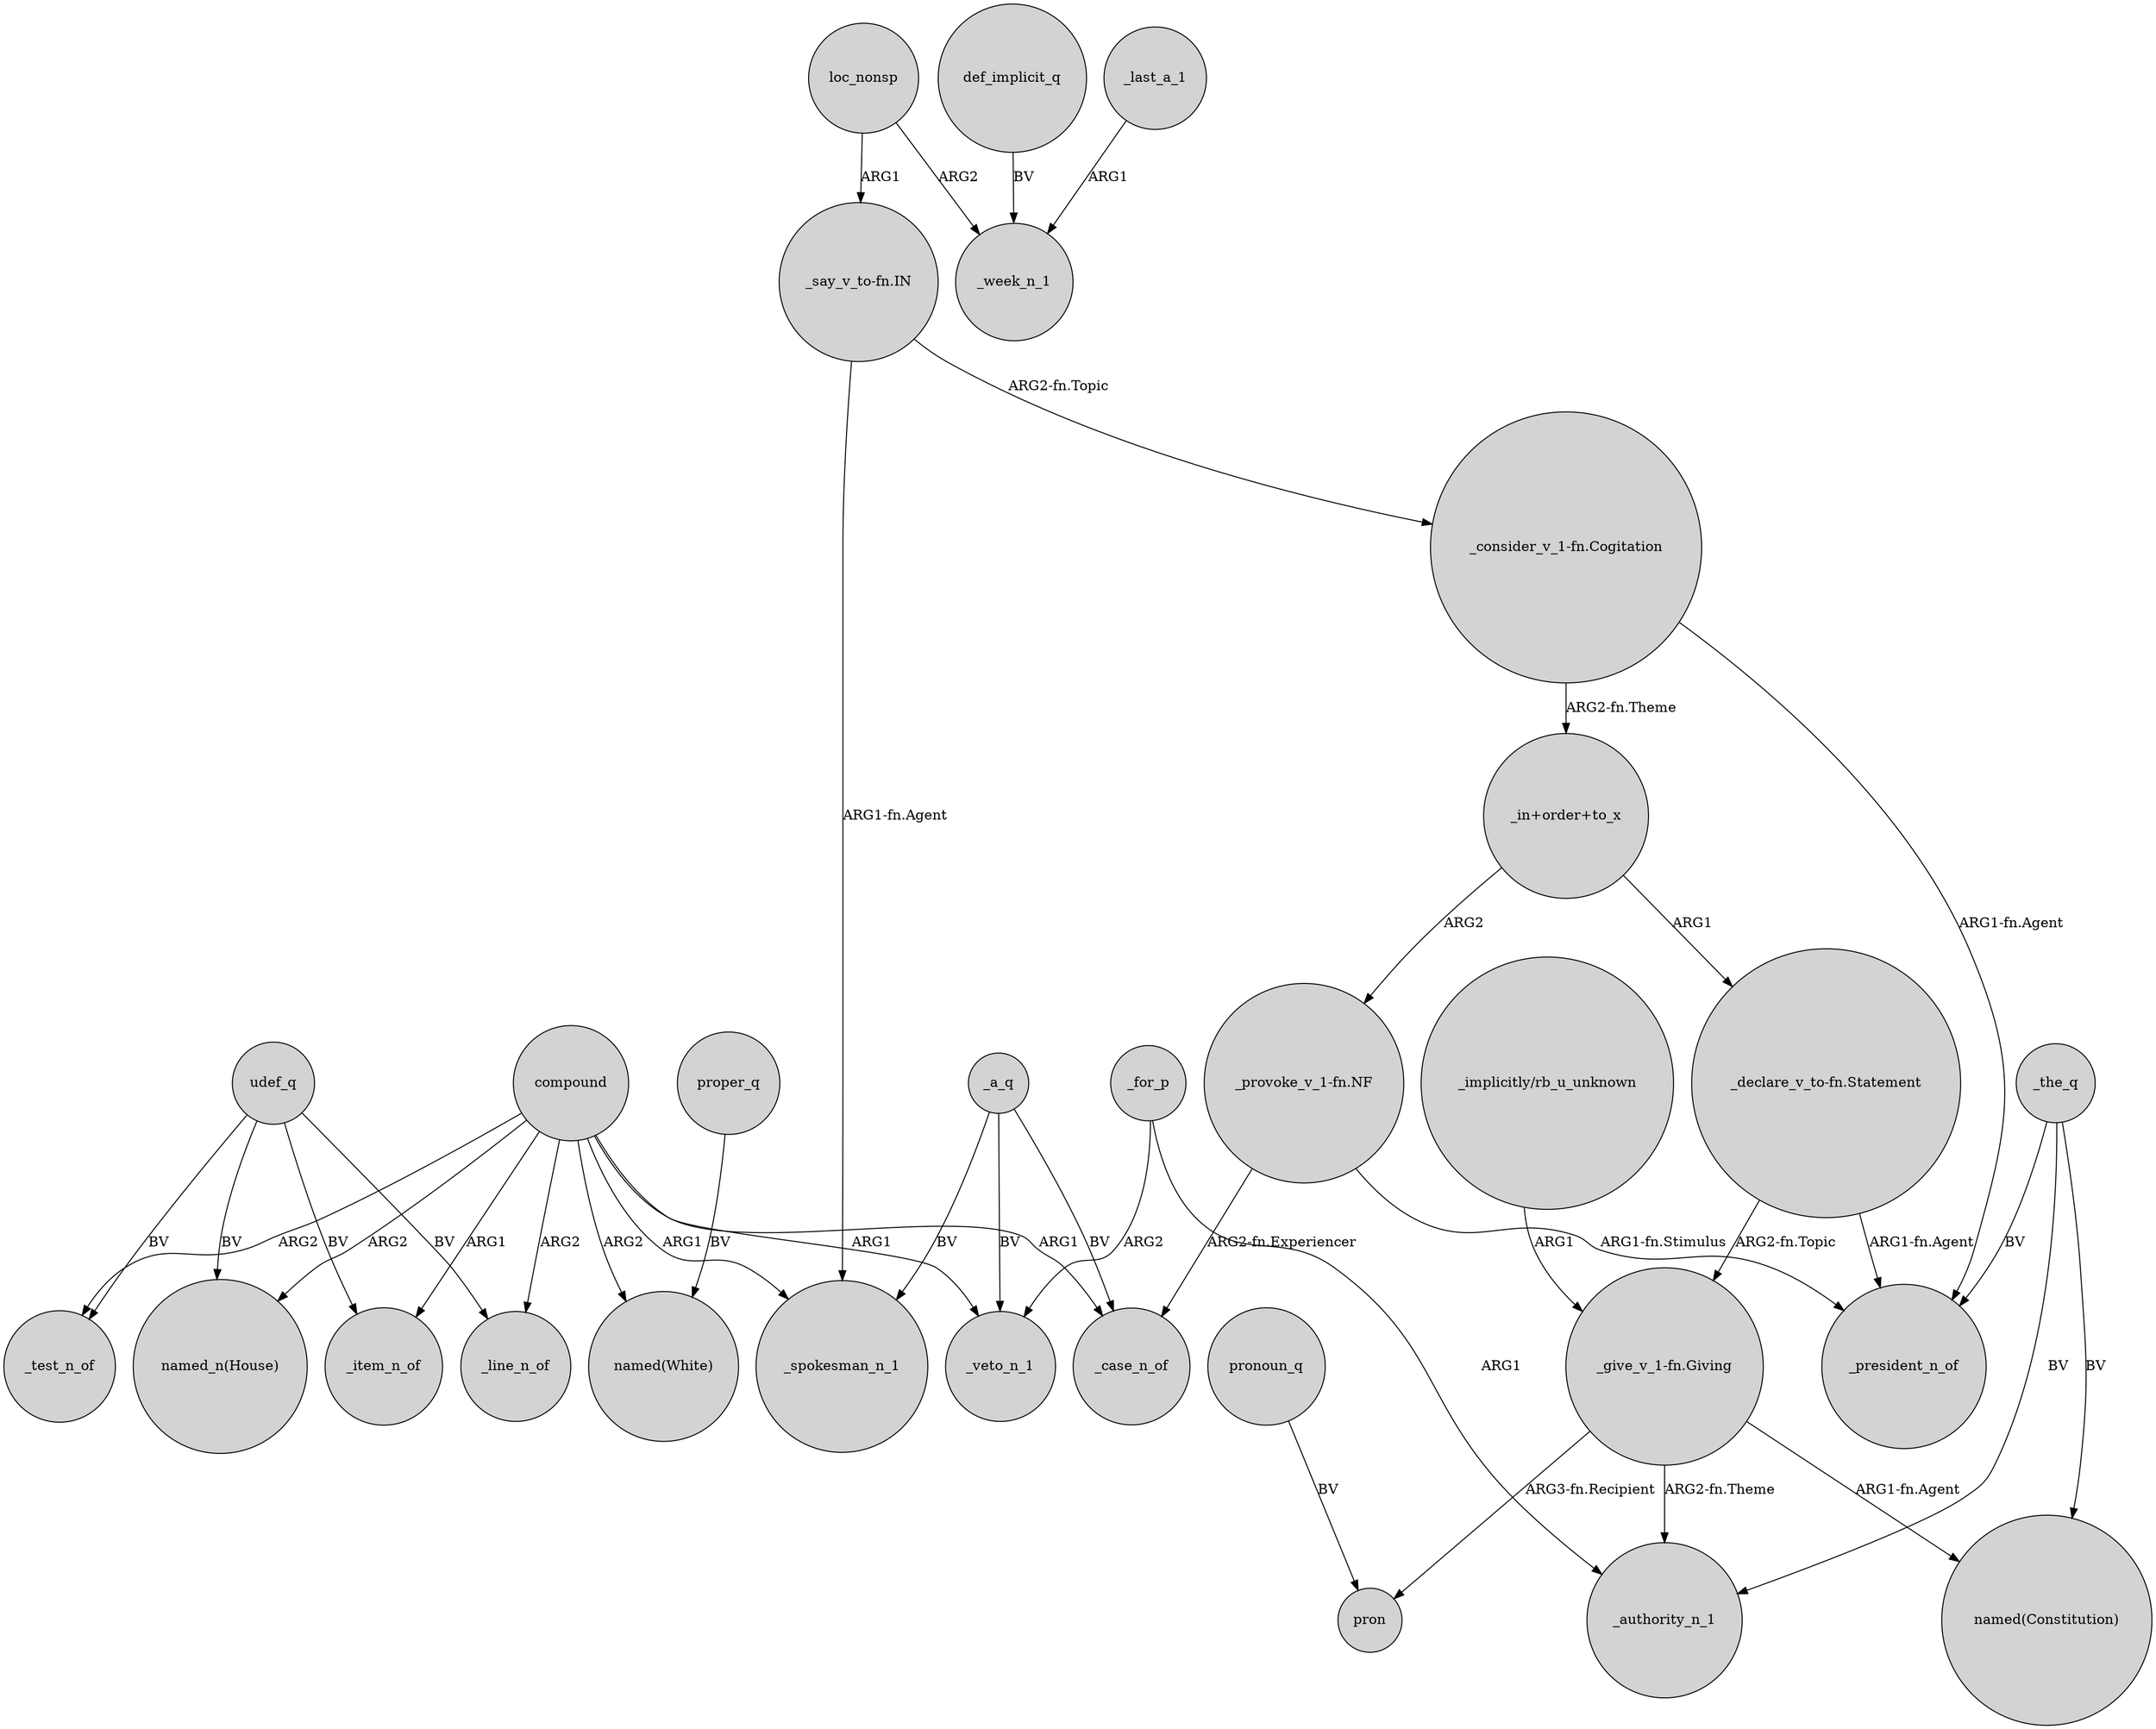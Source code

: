 digraph {
	node [shape=circle style=filled]
	udef_q -> "named_n(House)" [label=BV]
	compound -> _line_n_of [label=ARG2]
	def_implicit_q -> _week_n_1 [label=BV]
	_the_q -> _authority_n_1 [label=BV]
	"_consider_v_1-fn.Cogitation" -> "_in+order+to_x" [label="ARG2-fn.Theme"]
	_a_q -> _case_n_of [label=BV]
	"_in+order+to_x" -> "_provoke_v_1-fn.NF" [label=ARG2]
	compound -> "named(White)" [label=ARG2]
	_for_p -> _authority_n_1 [label=ARG1]
	"_give_v_1-fn.Giving" -> "named(Constitution)" [label="ARG1-fn.Agent"]
	udef_q -> _test_n_of [label=BV]
	"_say_v_to-fn.IN" -> "_consider_v_1-fn.Cogitation" [label="ARG2-fn.Topic"]
	compound -> _test_n_of [label=ARG2]
	"_declare_v_to-fn.Statement" -> "_give_v_1-fn.Giving" [label="ARG2-fn.Topic"]
	_for_p -> _veto_n_1 [label=ARG2]
	"_say_v_to-fn.IN" -> _spokesman_n_1 [label="ARG1-fn.Agent"]
	proper_q -> "named(White)" [label=BV]
	pronoun_q -> pron [label=BV]
	loc_nonsp -> _week_n_1 [label=ARG2]
	compound -> _item_n_of [label=ARG1]
	compound -> _spokesman_n_1 [label=ARG1]
	udef_q -> _item_n_of [label=BV]
	compound -> _case_n_of [label=ARG1]
	"_provoke_v_1-fn.NF" -> _president_n_of [label="ARG1-fn.Stimulus"]
	"_give_v_1-fn.Giving" -> _authority_n_1 [label="ARG2-fn.Theme"]
	udef_q -> _line_n_of [label=BV]
	loc_nonsp -> "_say_v_to-fn.IN" [label=ARG1]
	"_consider_v_1-fn.Cogitation" -> _president_n_of [label="ARG1-fn.Agent"]
	_last_a_1 -> _week_n_1 [label=ARG1]
	_the_q -> _president_n_of [label=BV]
	compound -> "named_n(House)" [label=ARG2]
	_a_q -> _veto_n_1 [label=BV]
	_the_q -> "named(Constitution)" [label=BV]
	"_in+order+to_x" -> "_declare_v_to-fn.Statement" [label=ARG1]
	_a_q -> _spokesman_n_1 [label=BV]
	"_declare_v_to-fn.Statement" -> _president_n_of [label="ARG1-fn.Agent"]
	"_implicitly/rb_u_unknown" -> "_give_v_1-fn.Giving" [label=ARG1]
	compound -> _veto_n_1 [label=ARG1]
	"_provoke_v_1-fn.NF" -> _case_n_of [label="ARG2-fn.Experiencer"]
	"_give_v_1-fn.Giving" -> pron [label="ARG3-fn.Recipient"]
}

